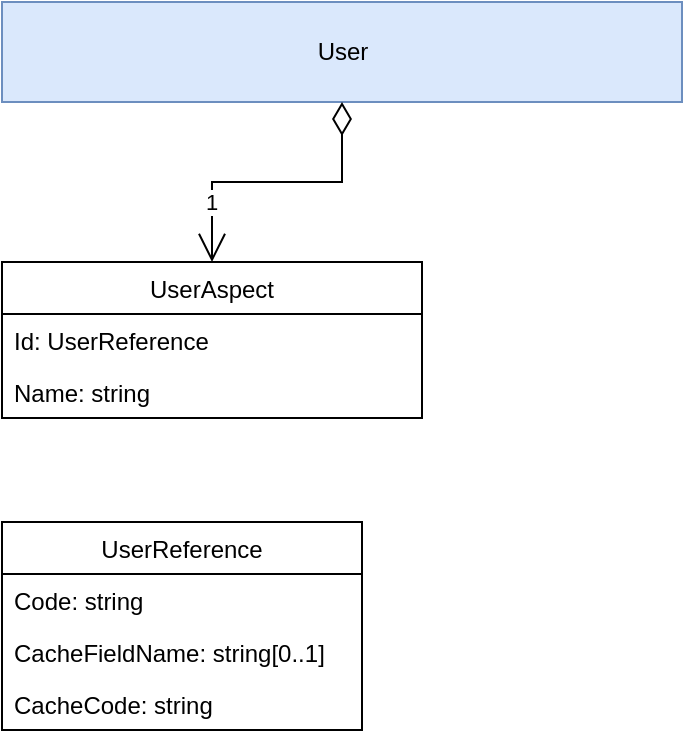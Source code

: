<mxfile version="21.7.2" type="device">
  <diagram id="CFM7a1wdrYNkswvL0pL4" name="Page-1">
    <mxGraphModel dx="1434" dy="947" grid="1" gridSize="10" guides="1" tooltips="1" connect="1" arrows="1" fold="1" page="1" pageScale="1" pageWidth="850" pageHeight="1100" math="0" shadow="0">
      <root>
        <mxCell id="0" />
        <mxCell id="1" parent="0" />
        <mxCell id="_iI49-e51Ne6NiSMeqP3-1" value="UserAspect" style="swimlane;fontStyle=0;childLayout=stackLayout;horizontal=1;startSize=26;fillColor=none;horizontalStack=0;resizeParent=1;resizeParentMax=0;resizeLast=0;collapsible=1;marginBottom=0;" parent="1" vertex="1">
          <mxGeometry x="90" y="300" width="210" height="78" as="geometry" />
        </mxCell>
        <mxCell id="_iI49-e51Ne6NiSMeqP3-4" value="Id: UserReference" style="text;strokeColor=none;fillColor=none;align=left;verticalAlign=top;spacingLeft=4;spacingRight=4;overflow=hidden;rotatable=0;points=[[0,0.5],[1,0.5]];portConstraint=eastwest;" parent="_iI49-e51Ne6NiSMeqP3-1" vertex="1">
          <mxGeometry y="26" width="210" height="26" as="geometry" />
        </mxCell>
        <mxCell id="maKNflGQ3XZuAIAb-2f4-2" value="Name: string" style="text;strokeColor=none;fillColor=none;align=left;verticalAlign=top;spacingLeft=4;spacingRight=4;overflow=hidden;rotatable=0;points=[[0,0.5],[1,0.5]];portConstraint=eastwest;" vertex="1" parent="_iI49-e51Ne6NiSMeqP3-1">
          <mxGeometry y="52" width="210" height="26" as="geometry" />
        </mxCell>
        <mxCell id="_iI49-e51Ne6NiSMeqP3-5" value="User" style="html=1;fillColor=#dae8fc;strokeColor=#6c8ebf;" parent="1" vertex="1">
          <mxGeometry x="90" y="170" width="340" height="50" as="geometry" />
        </mxCell>
        <mxCell id="3J0XvEDtuYE-5DnjrFwC-7" value="UserReference" style="swimlane;fontStyle=0;childLayout=stackLayout;horizontal=1;startSize=26;fillColor=none;horizontalStack=0;resizeParent=1;resizeParentMax=0;resizeLast=0;collapsible=1;marginBottom=0;" parent="1" vertex="1">
          <mxGeometry x="90" y="430" width="180" height="104" as="geometry">
            <mxRectangle x="490" y="550" width="130" height="26" as="alternateBounds" />
          </mxGeometry>
        </mxCell>
        <mxCell id="3J0XvEDtuYE-5DnjrFwC-8" value="Code: string" style="text;strokeColor=none;fillColor=none;align=left;verticalAlign=top;spacingLeft=4;spacingRight=4;overflow=hidden;rotatable=0;points=[[0,0.5],[1,0.5]];portConstraint=eastwest;" parent="3J0XvEDtuYE-5DnjrFwC-7" vertex="1">
          <mxGeometry y="26" width="180" height="26" as="geometry" />
        </mxCell>
        <mxCell id="Nci9F0KpYBbIGvDUhuV7-1" value="CacheFieldName: string[0..1]" style="text;strokeColor=none;fillColor=none;align=left;verticalAlign=top;spacingLeft=4;spacingRight=4;overflow=hidden;rotatable=0;points=[[0,0.5],[1,0.5]];portConstraint=eastwest;" parent="3J0XvEDtuYE-5DnjrFwC-7" vertex="1">
          <mxGeometry y="52" width="180" height="26" as="geometry" />
        </mxCell>
        <mxCell id="Nci9F0KpYBbIGvDUhuV7-2" value="CacheCode: string" style="text;strokeColor=none;fillColor=none;align=left;verticalAlign=top;spacingLeft=4;spacingRight=4;overflow=hidden;rotatable=0;points=[[0,0.5],[1,0.5]];portConstraint=eastwest;" parent="3J0XvEDtuYE-5DnjrFwC-7" vertex="1">
          <mxGeometry y="78" width="180" height="26" as="geometry" />
        </mxCell>
        <mxCell id="maKNflGQ3XZuAIAb-2f4-1" value="1" style="endArrow=open;html=1;endSize=12;startArrow=diamondThin;startSize=14;startFill=0;edgeStyle=orthogonalEdgeStyle;align=left;verticalAlign=bottom;rounded=0;exitX=0.5;exitY=1;exitDx=0;exitDy=0;" edge="1" parent="1" source="_iI49-e51Ne6NiSMeqP3-5" target="_iI49-e51Ne6NiSMeqP3-1">
          <mxGeometry x="0.709" y="-5" relative="1" as="geometry">
            <mxPoint x="510" y="490" as="sourcePoint" />
            <mxPoint x="670" y="490" as="targetPoint" />
            <mxPoint as="offset" />
          </mxGeometry>
        </mxCell>
      </root>
    </mxGraphModel>
  </diagram>
</mxfile>
